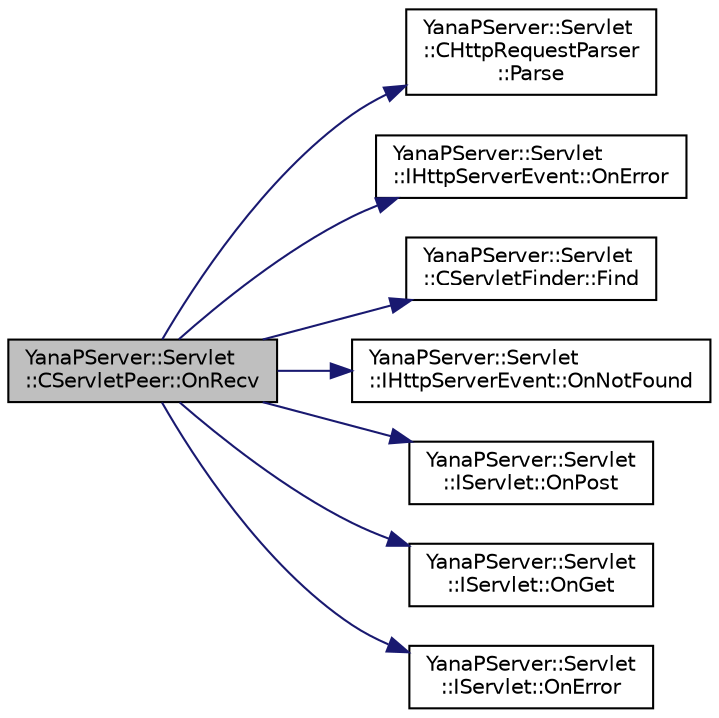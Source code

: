 digraph "YanaPServer::Servlet::CServletPeer::OnRecv"
{
  edge [fontname="Helvetica",fontsize="10",labelfontname="Helvetica",labelfontsize="10"];
  node [fontname="Helvetica",fontsize="10",shape=record];
  rankdir="LR";
  Node2 [label="YanaPServer::Servlet\l::CServletPeer::OnRecv",height=0.2,width=0.4,color="black", fillcolor="grey75", style="filled", fontcolor="black"];
  Node2 -> Node3 [color="midnightblue",fontsize="10",style="solid",fontname="Helvetica"];
  Node3 [label="YanaPServer::Servlet\l::CHttpRequestParser\l::Parse",height=0.2,width=0.4,color="black", fillcolor="white", style="filled",URL="$class_yana_p_server_1_1_servlet_1_1_c_http_request_parser.html#ae2a34a3a230daad6261055889d8ed430",tooltip="パース "];
  Node2 -> Node4 [color="midnightblue",fontsize="10",style="solid",fontname="Helvetica"];
  Node4 [label="YanaPServer::Servlet\l::IHttpServerEvent::OnError",height=0.2,width=0.4,color="black", fillcolor="white", style="filled",URL="$class_yana_p_server_1_1_servlet_1_1_i_http_server_event.html#a529a61db580532cbcbedea512e29dcd4",tooltip="エラー発生 "];
  Node2 -> Node5 [color="midnightblue",fontsize="10",style="solid",fontname="Helvetica"];
  Node5 [label="YanaPServer::Servlet\l::CServletFinder::Find",height=0.2,width=0.4,color="black", fillcolor="white", style="filled",URL="$class_yana_p_server_1_1_servlet_1_1_c_servlet_finder.html#a3889b91e8a8896243fafc4bbb5b7c280",tooltip="検索 "];
  Node2 -> Node6 [color="midnightblue",fontsize="10",style="solid",fontname="Helvetica"];
  Node6 [label="YanaPServer::Servlet\l::IHttpServerEvent::OnNotFound",height=0.2,width=0.4,color="black", fillcolor="white", style="filled",URL="$class_yana_p_server_1_1_servlet_1_1_i_http_server_event.html#ae6361f3c4b36a78d377617115043941e",tooltip="対応Servletが見つからなかった "];
  Node2 -> Node7 [color="midnightblue",fontsize="10",style="solid",fontname="Helvetica"];
  Node7 [label="YanaPServer::Servlet\l::IServlet::OnPost",height=0.2,width=0.4,color="black", fillcolor="white", style="filled",URL="$class_yana_p_server_1_1_servlet_1_1_i_servlet.html#a178fafd1ea208b400e5ee46fd53d7157",tooltip="POSTリクエストが投げられた時に実行されるイベント "];
  Node2 -> Node8 [color="midnightblue",fontsize="10",style="solid",fontname="Helvetica"];
  Node8 [label="YanaPServer::Servlet\l::IServlet::OnGet",height=0.2,width=0.4,color="black", fillcolor="white", style="filled",URL="$class_yana_p_server_1_1_servlet_1_1_i_servlet.html#a7db619f46f23170f6a038cdbcc696416",tooltip="GETリクエストが投げられた時に実行されるイベント "];
  Node2 -> Node9 [color="midnightblue",fontsize="10",style="solid",fontname="Helvetica"];
  Node9 [label="YanaPServer::Servlet\l::IServlet::OnError",height=0.2,width=0.4,color="black", fillcolor="white", style="filled",URL="$class_yana_p_server_1_1_servlet_1_1_i_servlet.html#a9783375a040522a8105ec63518227664",tooltip="エラー時のイベント "];
}
